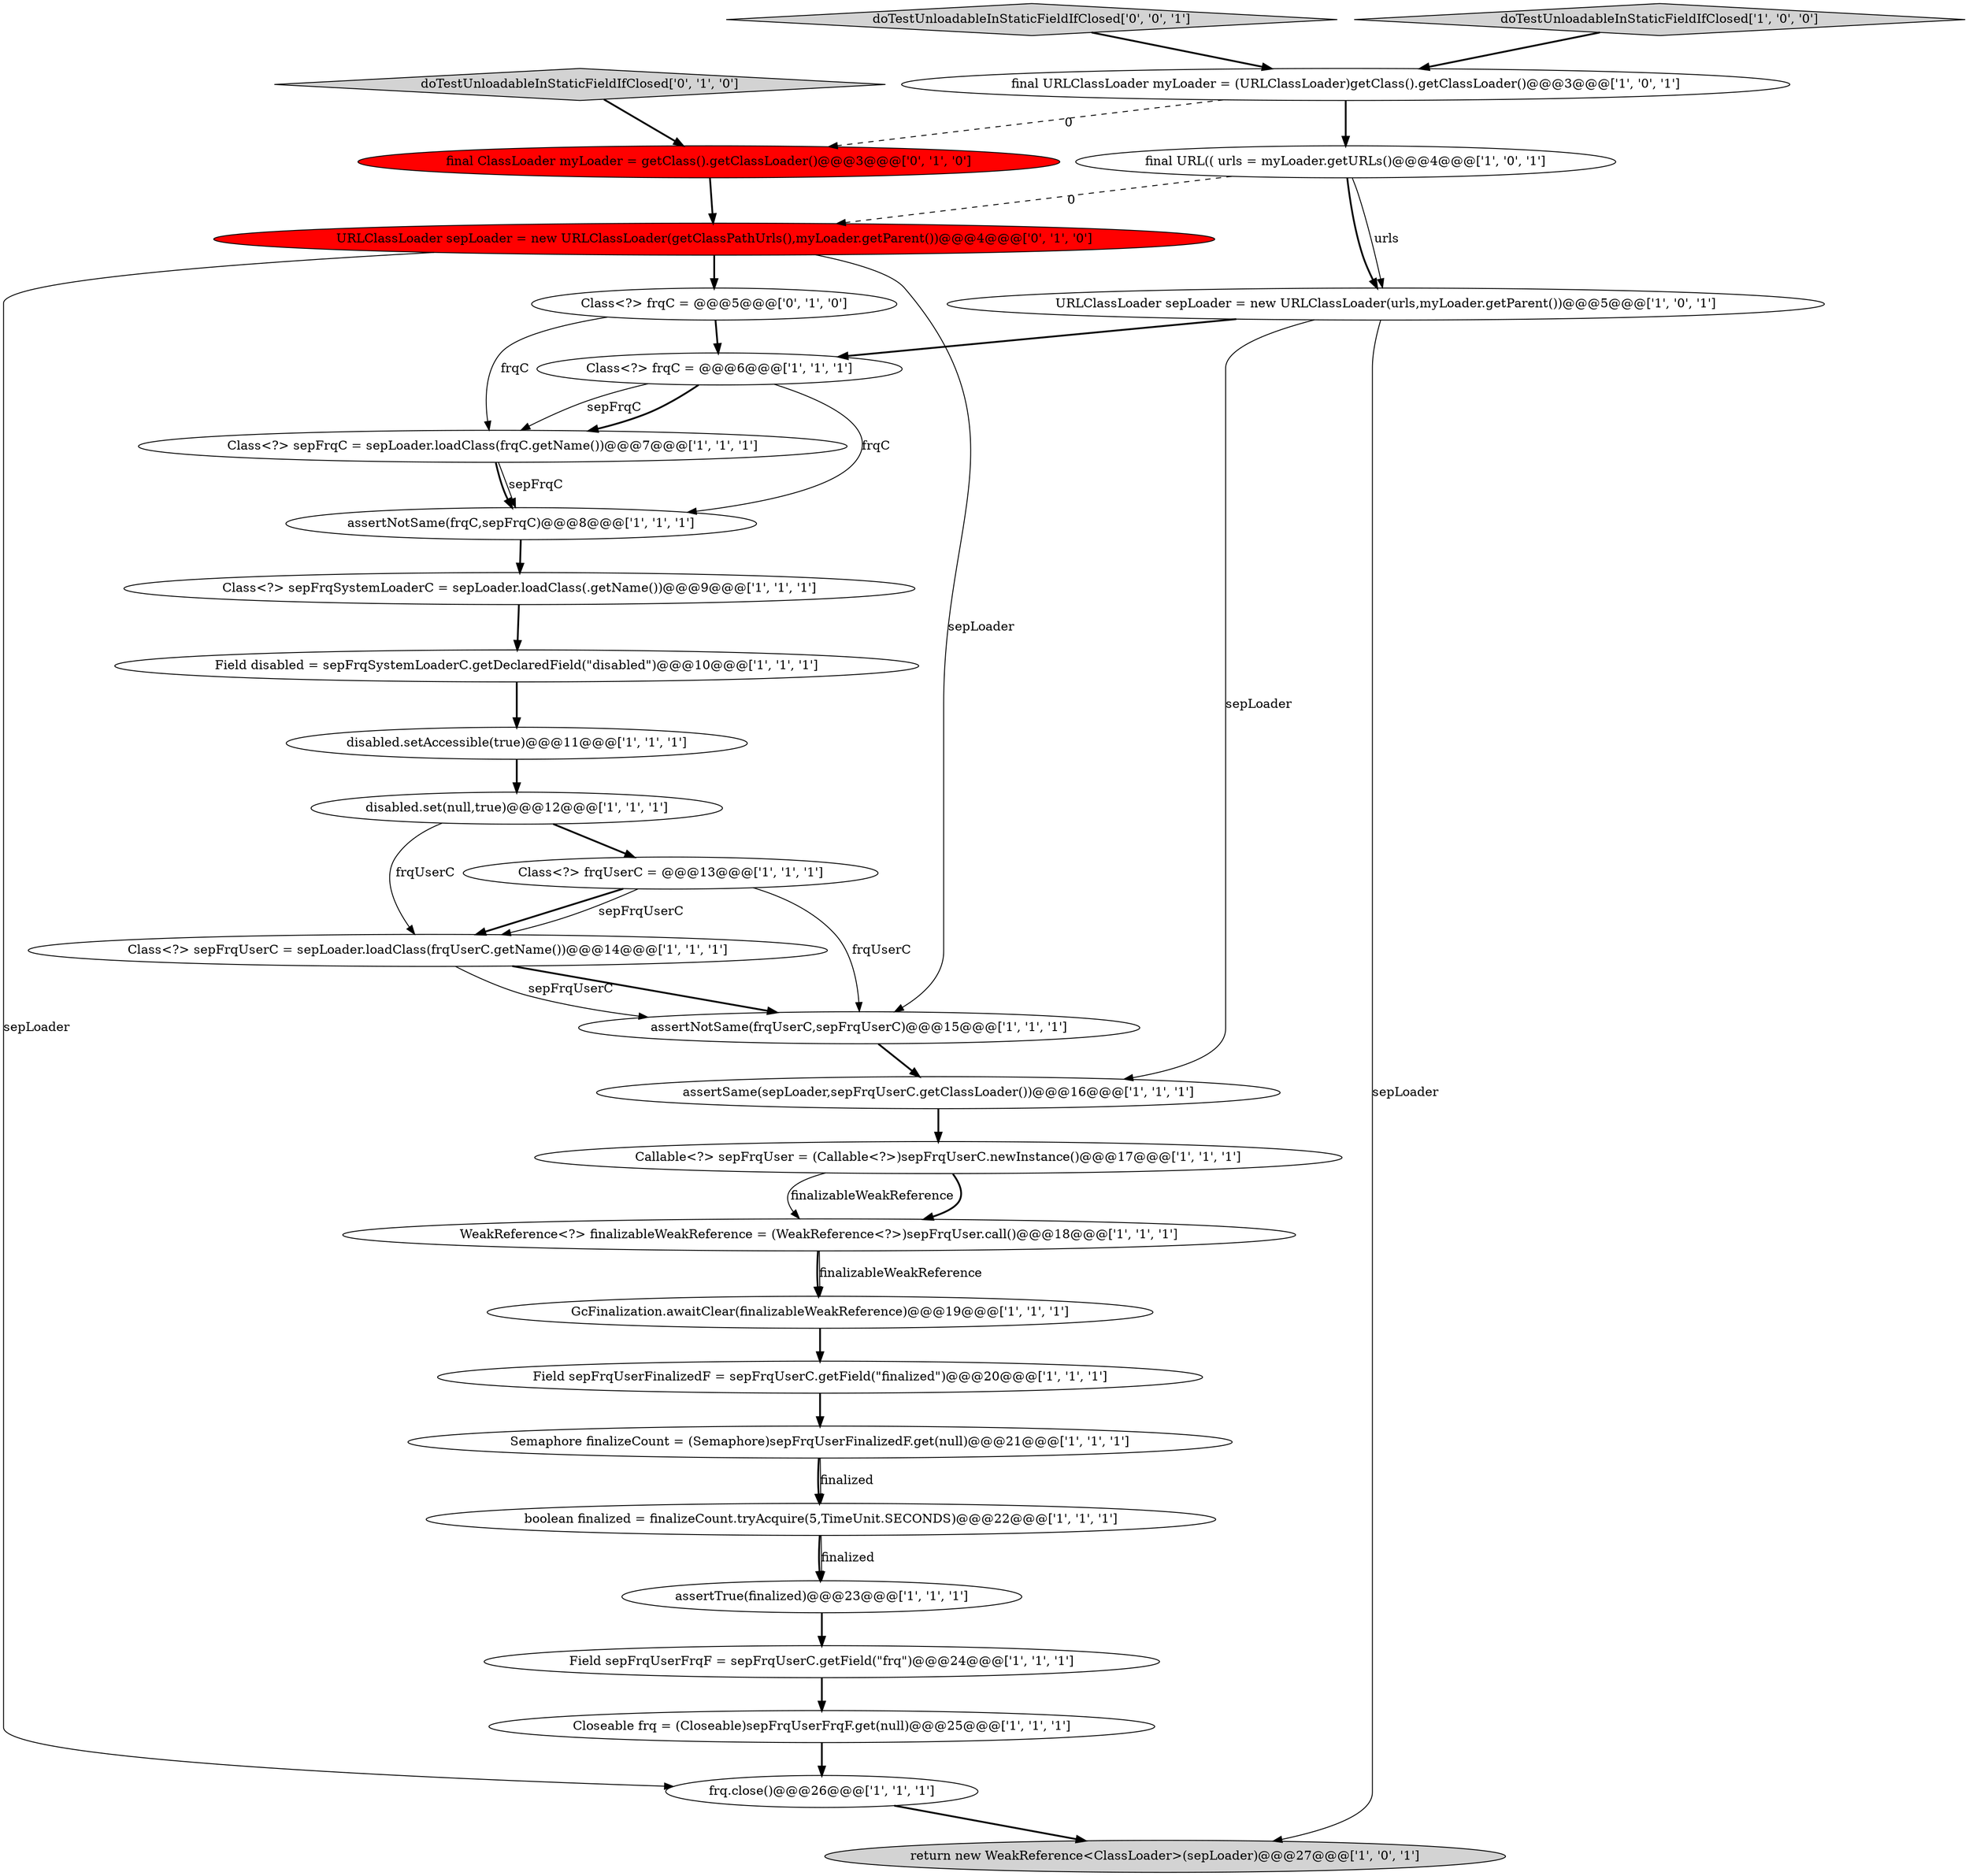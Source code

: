 digraph {
25 [style = filled, label = "Class<?> frqC = @@@6@@@['1', '1', '1']", fillcolor = white, shape = ellipse image = "AAA0AAABBB1BBB"];
15 [style = filled, label = "final URLClassLoader myLoader = (URLClassLoader)getClass().getClassLoader()@@@3@@@['1', '0', '1']", fillcolor = white, shape = ellipse image = "AAA0AAABBB1BBB"];
6 [style = filled, label = "URLClassLoader sepLoader = new URLClassLoader(urls,myLoader.getParent())@@@5@@@['1', '0', '1']", fillcolor = white, shape = ellipse image = "AAA0AAABBB1BBB"];
17 [style = filled, label = "assertNotSame(frqUserC,sepFrqUserC)@@@15@@@['1', '1', '1']", fillcolor = white, shape = ellipse image = "AAA0AAABBB1BBB"];
7 [style = filled, label = "Semaphore finalizeCount = (Semaphore)sepFrqUserFinalizedF.get(null)@@@21@@@['1', '1', '1']", fillcolor = white, shape = ellipse image = "AAA0AAABBB1BBB"];
14 [style = filled, label = "Callable<?> sepFrqUser = (Callable<?>)sepFrqUserC.newInstance()@@@17@@@['1', '1', '1']", fillcolor = white, shape = ellipse image = "AAA0AAABBB1BBB"];
0 [style = filled, label = "disabled.setAccessible(true)@@@11@@@['1', '1', '1']", fillcolor = white, shape = ellipse image = "AAA0AAABBB1BBB"];
26 [style = filled, label = "doTestUnloadableInStaticFieldIfClosed['0', '1', '0']", fillcolor = lightgray, shape = diamond image = "AAA0AAABBB2BBB"];
23 [style = filled, label = "Class<?> sepFrqUserC = sepLoader.loadClass(frqUserC.getName())@@@14@@@['1', '1', '1']", fillcolor = white, shape = ellipse image = "AAA0AAABBB1BBB"];
18 [style = filled, label = "Field disabled = sepFrqSystemLoaderC.getDeclaredField(\"disabled\")@@@10@@@['1', '1', '1']", fillcolor = white, shape = ellipse image = "AAA0AAABBB1BBB"];
30 [style = filled, label = "doTestUnloadableInStaticFieldIfClosed['0', '0', '1']", fillcolor = lightgray, shape = diamond image = "AAA0AAABBB3BBB"];
4 [style = filled, label = "assertNotSame(frqC,sepFrqC)@@@8@@@['1', '1', '1']", fillcolor = white, shape = ellipse image = "AAA0AAABBB1BBB"];
8 [style = filled, label = "GcFinalization.awaitClear(finalizableWeakReference)@@@19@@@['1', '1', '1']", fillcolor = white, shape = ellipse image = "AAA0AAABBB1BBB"];
10 [style = filled, label = "Class<?> sepFrqC = sepLoader.loadClass(frqC.getName())@@@7@@@['1', '1', '1']", fillcolor = white, shape = ellipse image = "AAA0AAABBB1BBB"];
3 [style = filled, label = "frq.close()@@@26@@@['1', '1', '1']", fillcolor = white, shape = ellipse image = "AAA0AAABBB1BBB"];
20 [style = filled, label = "Field sepFrqUserFinalizedF = sepFrqUserC.getField(\"finalized\")@@@20@@@['1', '1', '1']", fillcolor = white, shape = ellipse image = "AAA0AAABBB1BBB"];
12 [style = filled, label = "final URL(( urls = myLoader.getURLs()@@@4@@@['1', '0', '1']", fillcolor = white, shape = ellipse image = "AAA0AAABBB1BBB"];
29 [style = filled, label = "final ClassLoader myLoader = getClass().getClassLoader()@@@3@@@['0', '1', '0']", fillcolor = red, shape = ellipse image = "AAA1AAABBB2BBB"];
2 [style = filled, label = "assertSame(sepLoader,sepFrqUserC.getClassLoader())@@@16@@@['1', '1', '1']", fillcolor = white, shape = ellipse image = "AAA0AAABBB1BBB"];
5 [style = filled, label = "return new WeakReference<ClassLoader>(sepLoader)@@@27@@@['1', '0', '1']", fillcolor = lightgray, shape = ellipse image = "AAA0AAABBB1BBB"];
19 [style = filled, label = "Closeable frq = (Closeable)sepFrqUserFrqF.get(null)@@@25@@@['1', '1', '1']", fillcolor = white, shape = ellipse image = "AAA0AAABBB1BBB"];
28 [style = filled, label = "URLClassLoader sepLoader = new URLClassLoader(getClassPathUrls(),myLoader.getParent())@@@4@@@['0', '1', '0']", fillcolor = red, shape = ellipse image = "AAA1AAABBB2BBB"];
22 [style = filled, label = "doTestUnloadableInStaticFieldIfClosed['1', '0', '0']", fillcolor = lightgray, shape = diamond image = "AAA0AAABBB1BBB"];
21 [style = filled, label = "assertTrue(finalized)@@@23@@@['1', '1', '1']", fillcolor = white, shape = ellipse image = "AAA0AAABBB1BBB"];
24 [style = filled, label = "WeakReference<?> finalizableWeakReference = (WeakReference<?>)sepFrqUser.call()@@@18@@@['1', '1', '1']", fillcolor = white, shape = ellipse image = "AAA0AAABBB1BBB"];
13 [style = filled, label = "Class<?> frqUserC = @@@13@@@['1', '1', '1']", fillcolor = white, shape = ellipse image = "AAA0AAABBB1BBB"];
11 [style = filled, label = "disabled.set(null,true)@@@12@@@['1', '1', '1']", fillcolor = white, shape = ellipse image = "AAA0AAABBB1BBB"];
27 [style = filled, label = "Class<?> frqC = @@@5@@@['0', '1', '0']", fillcolor = white, shape = ellipse image = "AAA0AAABBB2BBB"];
1 [style = filled, label = "Class<?> sepFrqSystemLoaderC = sepLoader.loadClass(.getName())@@@9@@@['1', '1', '1']", fillcolor = white, shape = ellipse image = "AAA0AAABBB1BBB"];
9 [style = filled, label = "boolean finalized = finalizeCount.tryAcquire(5,TimeUnit.SECONDS)@@@22@@@['1', '1', '1']", fillcolor = white, shape = ellipse image = "AAA0AAABBB1BBB"];
16 [style = filled, label = "Field sepFrqUserFrqF = sepFrqUserC.getField(\"frq\")@@@24@@@['1', '1', '1']", fillcolor = white, shape = ellipse image = "AAA0AAABBB1BBB"];
14->24 [style = bold, label=""];
22->15 [style = bold, label=""];
27->10 [style = solid, label="frqC"];
26->29 [style = bold, label=""];
7->9 [style = solid, label="finalized"];
12->6 [style = solid, label="urls"];
0->11 [style = bold, label=""];
28->17 [style = solid, label="sepLoader"];
1->18 [style = bold, label=""];
9->21 [style = solid, label="finalized"];
15->29 [style = dashed, label="0"];
16->19 [style = bold, label=""];
25->4 [style = solid, label="frqC"];
12->6 [style = bold, label=""];
29->28 [style = bold, label=""];
7->9 [style = bold, label=""];
3->5 [style = bold, label=""];
6->5 [style = solid, label="sepLoader"];
8->20 [style = bold, label=""];
17->2 [style = bold, label=""];
24->8 [style = solid, label="finalizableWeakReference"];
28->3 [style = solid, label="sepLoader"];
12->28 [style = dashed, label="0"];
2->14 [style = bold, label=""];
11->13 [style = bold, label=""];
9->21 [style = bold, label=""];
13->23 [style = bold, label=""];
10->4 [style = bold, label=""];
21->16 [style = bold, label=""];
30->15 [style = bold, label=""];
11->23 [style = solid, label="frqUserC"];
23->17 [style = bold, label=""];
25->10 [style = bold, label=""];
10->4 [style = solid, label="sepFrqC"];
15->12 [style = bold, label=""];
4->1 [style = bold, label=""];
13->17 [style = solid, label="frqUserC"];
28->27 [style = bold, label=""];
25->10 [style = solid, label="sepFrqC"];
24->8 [style = bold, label=""];
20->7 [style = bold, label=""];
13->23 [style = solid, label="sepFrqUserC"];
19->3 [style = bold, label=""];
27->25 [style = bold, label=""];
18->0 [style = bold, label=""];
14->24 [style = solid, label="finalizableWeakReference"];
6->2 [style = solid, label="sepLoader"];
6->25 [style = bold, label=""];
23->17 [style = solid, label="sepFrqUserC"];
}
